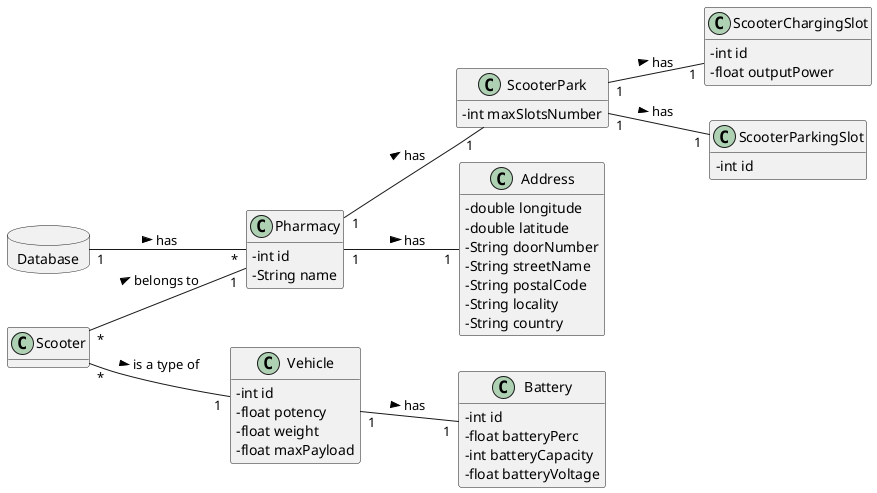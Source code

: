 @startuml
skinparam classAttributeIconSize 0
hide methods
left to right direction

database Database {
}

class Pharmacy {
  -int id
  -String name
}

class ScooterPark{
-   int maxSlotsNumber
}

class ScooterChargingSlot{
-   int id
-   float outputPower
}

class ScooterParkingSlot{
-   int id
}

class Scooter{
}

class Vehicle{
  -int id
  -float potency
  -float weight
  -float maxPayload
}

class Battery{
  -int id
  -float batteryPerc
  -int batteryCapacity
  -float batteryVoltage
}

class Address{
  -double longitude
  -double latitude
  -String doorNumber
  -String streetName
  -String postalCode
  -String locality
  -String country
}



Database "1" -- "*" Pharmacy : has >
Scooter "*" -- "1" Pharmacy : belongs to >
Scooter "*" -- "1" Vehicle : is a type of >
Vehicle "1" -- "1" Battery : has >
Pharmacy "1" -- "1" Address : has >
Pharmacy "1" -- "1" ScooterPark : has >
ScooterPark "1" -- "1" ScooterChargingSlot : has >
ScooterPark "1" -- "1" ScooterParkingSlot : has >
@enduml

